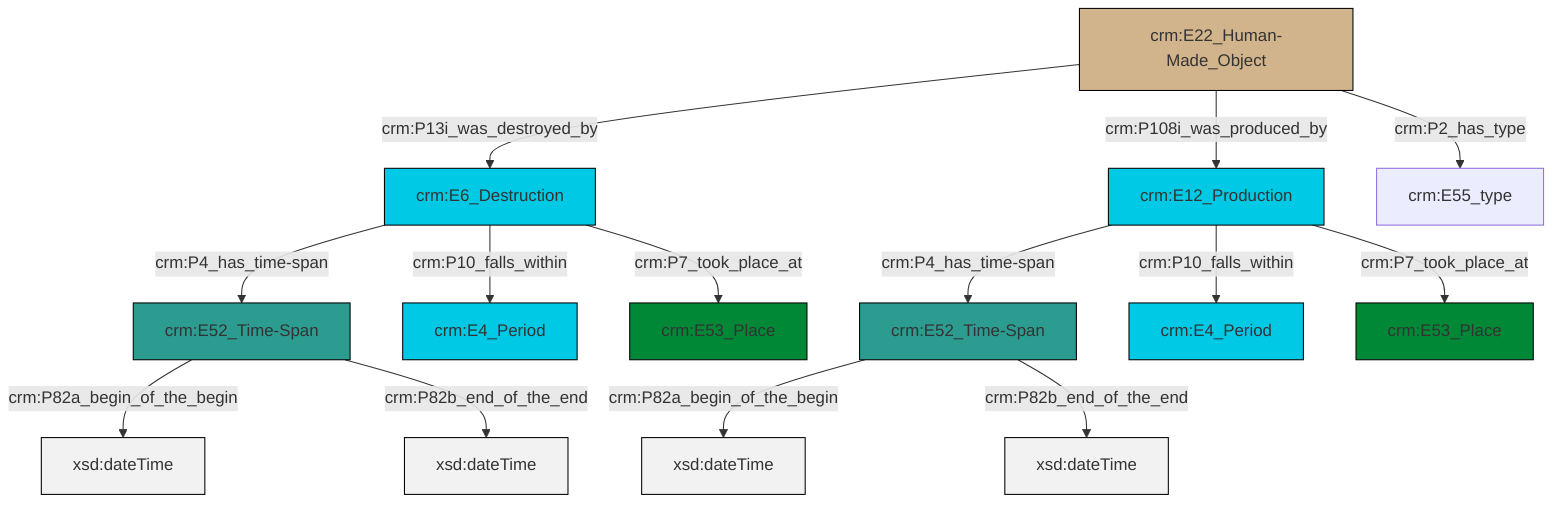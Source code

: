 graph TD
classDef Literal fill:#f2f2f2,stroke:#000000;
classDef CRM_Entity fill:#FFFFFF,stroke:#000000;
classDef Temporal_Entity fill:#00C9E6, stroke:#000000;
classDef Type fill:#E18312, stroke:#000000;
classDef Time-Span fill:#2C9C91, stroke:#000000;
classDef Appellation fill:#FFEB7F, stroke:#000000;
classDef Place fill:#008836, stroke:#000000;
classDef Persistent_Item fill:#B266B2, stroke:#000000;
classDef Conceptual_Object fill:#FFD700, stroke:#000000;
classDef Physical_Thing fill:#D2B48C, stroke:#000000;
classDef Actor fill:#f58aad, stroke:#000000;
classDef PC_Classes fill:#4ce600, stroke:#000000;
classDef Multi fill:#cccccc,stroke:#000000;

4["crm:E22_Human-Made_Object"]:::Physical_Thing -->|crm:P13i_was_destroyed_by| 0["crm:E6_Destruction"]:::Temporal_Entity
0["crm:E6_Destruction"]:::Temporal_Entity -->|crm:P4_has_time-span| 13["crm:E52_Time-Span"]:::Time-Span
2["crm:E12_Production"]:::Temporal_Entity -->|crm:P4_has_time-span| 11["crm:E52_Time-Span"]:::Time-Span
2["crm:E12_Production"]:::Temporal_Entity -->|crm:P10_falls_within| 9["crm:E4_Period"]:::Temporal_Entity
2["crm:E12_Production"]:::Temporal_Entity -->|crm:P7_took_place_at| 17["crm:E53_Place"]:::Place
4["crm:E22_Human-Made_Object"]:::Physical_Thing -->|crm:P108i_was_produced_by| 2["crm:E12_Production"]:::Temporal_Entity
13["crm:E52_Time-Span"]:::Time-Span -->|crm:P82a_begin_of_the_begin| 18[xsd:dateTime]:::Literal
11["crm:E52_Time-Span"]:::Time-Span -->|crm:P82a_begin_of_the_begin| 21[xsd:dateTime]:::Literal
13["crm:E52_Time-Span"]:::Time-Span -->|crm:P82b_end_of_the_end| 22[xsd:dateTime]:::Literal
11["crm:E52_Time-Span"]:::Time-Span -->|crm:P82b_end_of_the_end| 23[xsd:dateTime]:::Literal
4["crm:E22_Human-Made_Object"]:::Physical_Thing -->|crm:P2_has_type| 14["crm:E55_type"]:::Default
0["crm:E6_Destruction"]:::Temporal_Entity -->|crm:P10_falls_within| 5["crm:E4_Period"]:::Temporal_Entity
0["crm:E6_Destruction"]:::Temporal_Entity -->|crm:P7_took_place_at| 7["crm:E53_Place"]:::Place